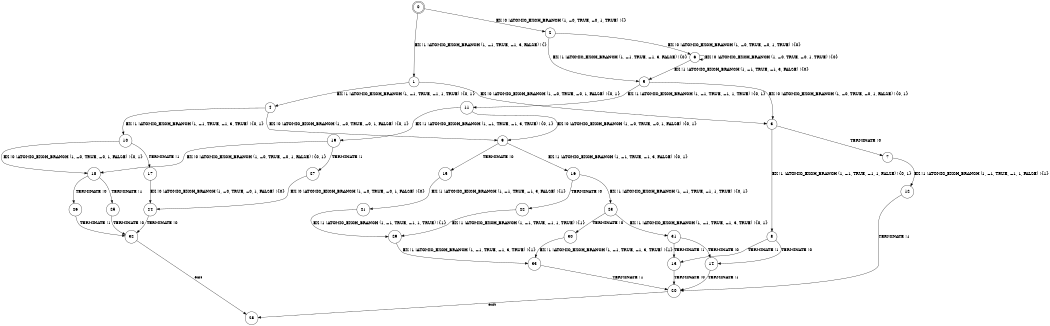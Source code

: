 digraph BCG {
size = "7, 10.5";
center = TRUE;
node [shape = circle];
0 [peripheries = 2];
0 -> 1 [label = "EX !1 !ATOMIC_EXCH_BRANCH (1, +1, TRUE, +1, 3, FALSE) !{}"];
0 -> 2 [label = "EX !0 !ATOMIC_EXCH_BRANCH (1, +0, TRUE, +0, 1, TRUE) !{}"];
1 -> 3 [label = "EX !0 !ATOMIC_EXCH_BRANCH (1, +0, TRUE, +0, 1, FALSE) !{0, 1}"];
1 -> 4 [label = "EX !1 !ATOMIC_EXCH_BRANCH (1, +1, TRUE, +1, 1, TRUE) !{0, 1}"];
2 -> 5 [label = "EX !1 !ATOMIC_EXCH_BRANCH (1, +1, TRUE, +1, 3, FALSE) !{0}"];
2 -> 6 [label = "EX !0 !ATOMIC_EXCH_BRANCH (1, +0, TRUE, +0, 1, TRUE) !{0}"];
3 -> 7 [label = "TERMINATE !0"];
3 -> 8 [label = "EX !1 !ATOMIC_EXCH_BRANCH (1, +1, TRUE, +1, 1, FALSE) !{0, 1}"];
4 -> 9 [label = "EX !0 !ATOMIC_EXCH_BRANCH (1, +0, TRUE, +0, 1, FALSE) !{0, 1}"];
4 -> 10 [label = "EX !1 !ATOMIC_EXCH_BRANCH (1, +1, TRUE, +1, 3, TRUE) !{0, 1}"];
5 -> 11 [label = "EX !1 !ATOMIC_EXCH_BRANCH (1, +1, TRUE, +1, 1, TRUE) !{0, 1}"];
5 -> 3 [label = "EX !0 !ATOMIC_EXCH_BRANCH (1, +0, TRUE, +0, 1, FALSE) !{0, 1}"];
6 -> 5 [label = "EX !1 !ATOMIC_EXCH_BRANCH (1, +1, TRUE, +1, 3, FALSE) !{0}"];
6 -> 6 [label = "EX !0 !ATOMIC_EXCH_BRANCH (1, +0, TRUE, +0, 1, TRUE) !{0}"];
7 -> 12 [label = "EX !1 !ATOMIC_EXCH_BRANCH (1, +1, TRUE, +1, 1, FALSE) !{1}"];
8 -> 13 [label = "TERMINATE !1"];
8 -> 14 [label = "TERMINATE !0"];
9 -> 15 [label = "TERMINATE !0"];
9 -> 16 [label = "EX !1 !ATOMIC_EXCH_BRANCH (1, +1, TRUE, +1, 3, FALSE) !{0, 1}"];
10 -> 17 [label = "TERMINATE !1"];
10 -> 18 [label = "EX !0 !ATOMIC_EXCH_BRANCH (1, +0, TRUE, +0, 1, FALSE) !{0, 1}"];
11 -> 19 [label = "EX !1 !ATOMIC_EXCH_BRANCH (1, +1, TRUE, +1, 3, TRUE) !{0, 1}"];
11 -> 9 [label = "EX !0 !ATOMIC_EXCH_BRANCH (1, +0, TRUE, +0, 1, FALSE) !{0, 1}"];
12 -> 20 [label = "TERMINATE !1"];
13 -> 20 [label = "TERMINATE !0"];
14 -> 20 [label = "TERMINATE !1"];
15 -> 21 [label = "EX !1 !ATOMIC_EXCH_BRANCH (1, +1, TRUE, +1, 3, FALSE) !{1}"];
16 -> 22 [label = "TERMINATE !0"];
16 -> 23 [label = "EX !1 !ATOMIC_EXCH_BRANCH (1, +1, TRUE, +1, 1, TRUE) !{0, 1}"];
17 -> 24 [label = "EX !0 !ATOMIC_EXCH_BRANCH (1, +0, TRUE, +0, 1, FALSE) !{0}"];
18 -> 25 [label = "TERMINATE !1"];
18 -> 26 [label = "TERMINATE !0"];
19 -> 27 [label = "TERMINATE !1"];
19 -> 18 [label = "EX !0 !ATOMIC_EXCH_BRANCH (1, +0, TRUE, +0, 1, FALSE) !{0, 1}"];
20 -> 28 [label = "exit"];
21 -> 29 [label = "EX !1 !ATOMIC_EXCH_BRANCH (1, +1, TRUE, +1, 1, TRUE) !{1}"];
22 -> 29 [label = "EX !1 !ATOMIC_EXCH_BRANCH (1, +1, TRUE, +1, 1, TRUE) !{1}"];
23 -> 30 [label = "TERMINATE !0"];
23 -> 31 [label = "EX !1 !ATOMIC_EXCH_BRANCH (1, +1, TRUE, +1, 3, TRUE) !{0, 1}"];
24 -> 32 [label = "TERMINATE !0"];
25 -> 32 [label = "TERMINATE !0"];
26 -> 32 [label = "TERMINATE !1"];
27 -> 24 [label = "EX !0 !ATOMIC_EXCH_BRANCH (1, +0, TRUE, +0, 1, FALSE) !{0}"];
29 -> 33 [label = "EX !1 !ATOMIC_EXCH_BRANCH (1, +1, TRUE, +1, 3, TRUE) !{1}"];
30 -> 33 [label = "EX !1 !ATOMIC_EXCH_BRANCH (1, +1, TRUE, +1, 3, TRUE) !{1}"];
31 -> 13 [label = "TERMINATE !1"];
31 -> 14 [label = "TERMINATE !0"];
32 -> 28 [label = "exit"];
33 -> 20 [label = "TERMINATE !1"];
}
